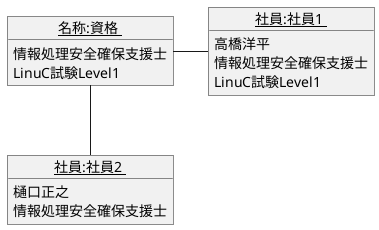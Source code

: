@startuml  
object "<u>名称:資格 </u>" as qua1 {
情報処理安全確保支援士
LinuC試験Level1 
}
object "<u>社員:社員1 </u>" as Examinee1 {
高橋洋平
情報処理安全確保支援士 
LinuC試験Level1
}
object "<u>社員:社員2 </u>" as Examinee2 {
樋口正之
情報処理安全確保支援士
}

qua1 -ri- Examinee1
qua1 -- Examinee2


@enduml